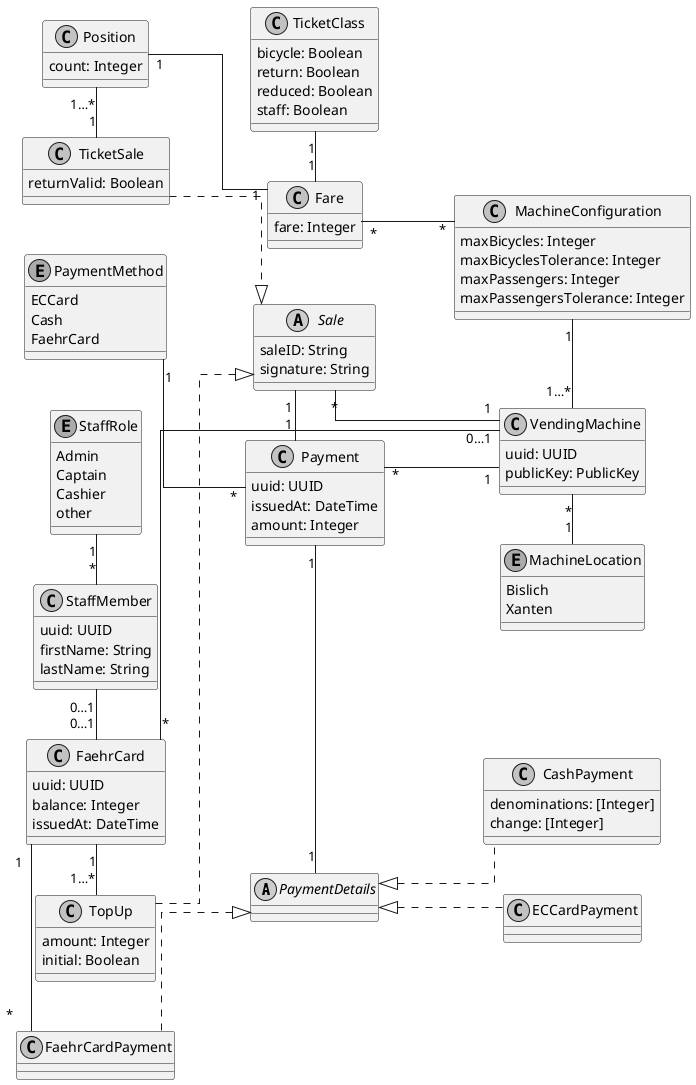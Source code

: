 @startuml
skinparam linetype ortho
left to right direction
skinparam nodesep 30
'title: FerryTix Class Diagram
skinparam monochrome true

abstract class PaymentDetails
'skinparam BoxPadding             30
skinparam nodesep 50
skinparam ranksep 70

class FaehrCardPayment {
    ' uuid: UUID
}
FaehrCardPayment ..|> PaymentDetails
FaehrCardPayment "*" -up  "1" FaehrCard

class CashPayment {
    denominations: [Integer]
    change: [Integer]
}

PaymentDetails <|.. CashPayment

class ECCardPayment {

}

PaymentDetails <|.. ECCardPayment

class Payment {
    'issuedBy: Union<null, VendingMachine>
    uuid: UUID
    issuedAt: DateTime
    amount: Integer
    'details: PaymentDetails
    'method: PaymentMethod
}

enum PaymentMethod {
    ECCard
    Cash
    FaehrCard
}

PaymentMethod "1" -- "*" Payment
Payment "1" - "1" PaymentDetails
Payment "*" - "1" VendingMachine

class TicketSale {
    returnValid: Boolean
    ' from: MachineLocation
    'positions: [Position]
}

class Position {
    ' fare: Fare
    count: Integer
}

Position "1" -- "1" Fare
Position "1…*" - "1" TicketSale

' TicketSale "1" -- "1" Payment

class TicketClass {
    bicycle: Boolean
    return: Boolean
    reduced: Boolean
    staff: Boolean
}

abstract class Sale {
    saleID: String
    'signedBy: VendingMachine
    signature: String
    'payment: Payment
}

TicketSale ..|> Sale
TopUp ..|> Sale
Sale "1" - "1" Payment
Sale "*" -- "1" VendingMachine

class TopUp {
    'for: FaehrCard
    amount: Integer
    initial: Boolean
}

'TopUp "1" -- "1" Payment
FaehrCard "1" - "1…*" TopUp

class StaffMember {
    uuid: UUID
    firstName: String
    lastName: String
    'role: StaffRole
}

StaffMember "*" -up "1" StaffRole

enum StaffRole {
    Admin
    Captain
    Cashier
    other
}

class FaehrCard {
    uuid: UUID
    ' ownedBy: Union<null, StaffMember>
    balance: Integer
    issuedAt: DateTime
    ' issuedBy: Union<null, VendingMachine>
}

FaehrCard "0…1" -up "0…1" StaffMember
FaehrCard "*" -- "0…1" VendingMachine

class MachineConfiguration {
    'forMachine: VendingMachine
    maxBicycles: Integer
    maxBicyclesTolerance: Integer
    maxPassengers: Integer
    maxPassengersTolerance: Integer
    'fares: [Fare]
}

MachineConfiguration "1" - "1…*" VendingMachine
MachineConfiguration "*" -up "*" Fare

class Fare {
    ' ticketClass: TicketClass
    fare: Integer
}

TicketClass "1" - "1" Fare

' enum MachineCommand {
'     setSignalRed
'     setSignalGreen
'     stopVending
'     startVending
' }

enum MachineLocation {
    Bislich
    Xanten
}

class VendingMachine {
    uuid: UUID
    publicKey: PublicKey
    'location: MachineLocation
}

MachineLocation "1" -up "*" VendingMachine

' class MachineStatus {
'     vending: Boolean
'     waiting: [WaitingPassenger]
' }

'WaitingPassenger <- MachineStatus

' class WaitingPassenger {
'     ticketClass: TicketClass
'     waitingSince: DateTime
' }
'
' WaitingPassenger --> TicketClass

@enduml